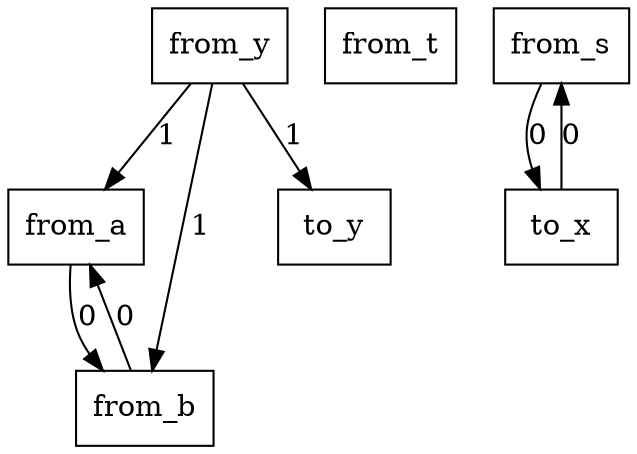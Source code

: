 digraph {
    graph [rankdir=TB
          ,bgcolor=transparent];
    node [shape=box
         ,fillcolor=white
         ,style=filled];
    0 [label=<from_a>];
    1 [label=<from_b>];
    2 [label=<from_t>];
    3 [label=<from_s>];
    4 [label=<from_y>];
    5 [label=<to_x>];
    6 [label=<to_y>];
    0 -> 1 [label=0];
    1 -> 0 [label=0];
    3 -> 5 [label=0];
    4 -> 0 [label=1];
    4 -> 1 [label=1];
    4 -> 6 [label=1];
    5 -> 3 [label=0];
}